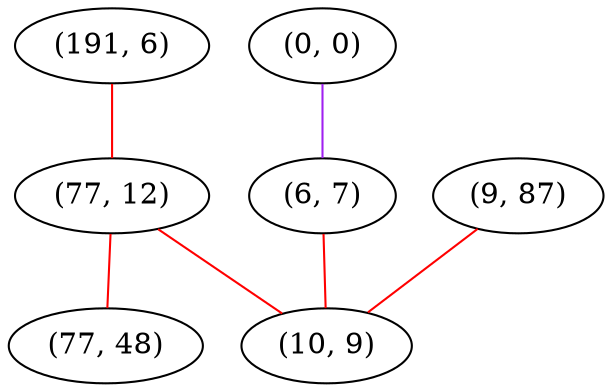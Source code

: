graph "" {
"(191, 6)";
"(0, 0)";
"(6, 7)";
"(77, 12)";
"(77, 48)";
"(9, 87)";
"(10, 9)";
"(191, 6)" -- "(77, 12)"  [color=red, key=0, weight=1];
"(0, 0)" -- "(6, 7)"  [color=purple, key=0, weight=4];
"(6, 7)" -- "(10, 9)"  [color=red, key=0, weight=1];
"(77, 12)" -- "(77, 48)"  [color=red, key=0, weight=1];
"(77, 12)" -- "(10, 9)"  [color=red, key=0, weight=1];
"(9, 87)" -- "(10, 9)"  [color=red, key=0, weight=1];
}
